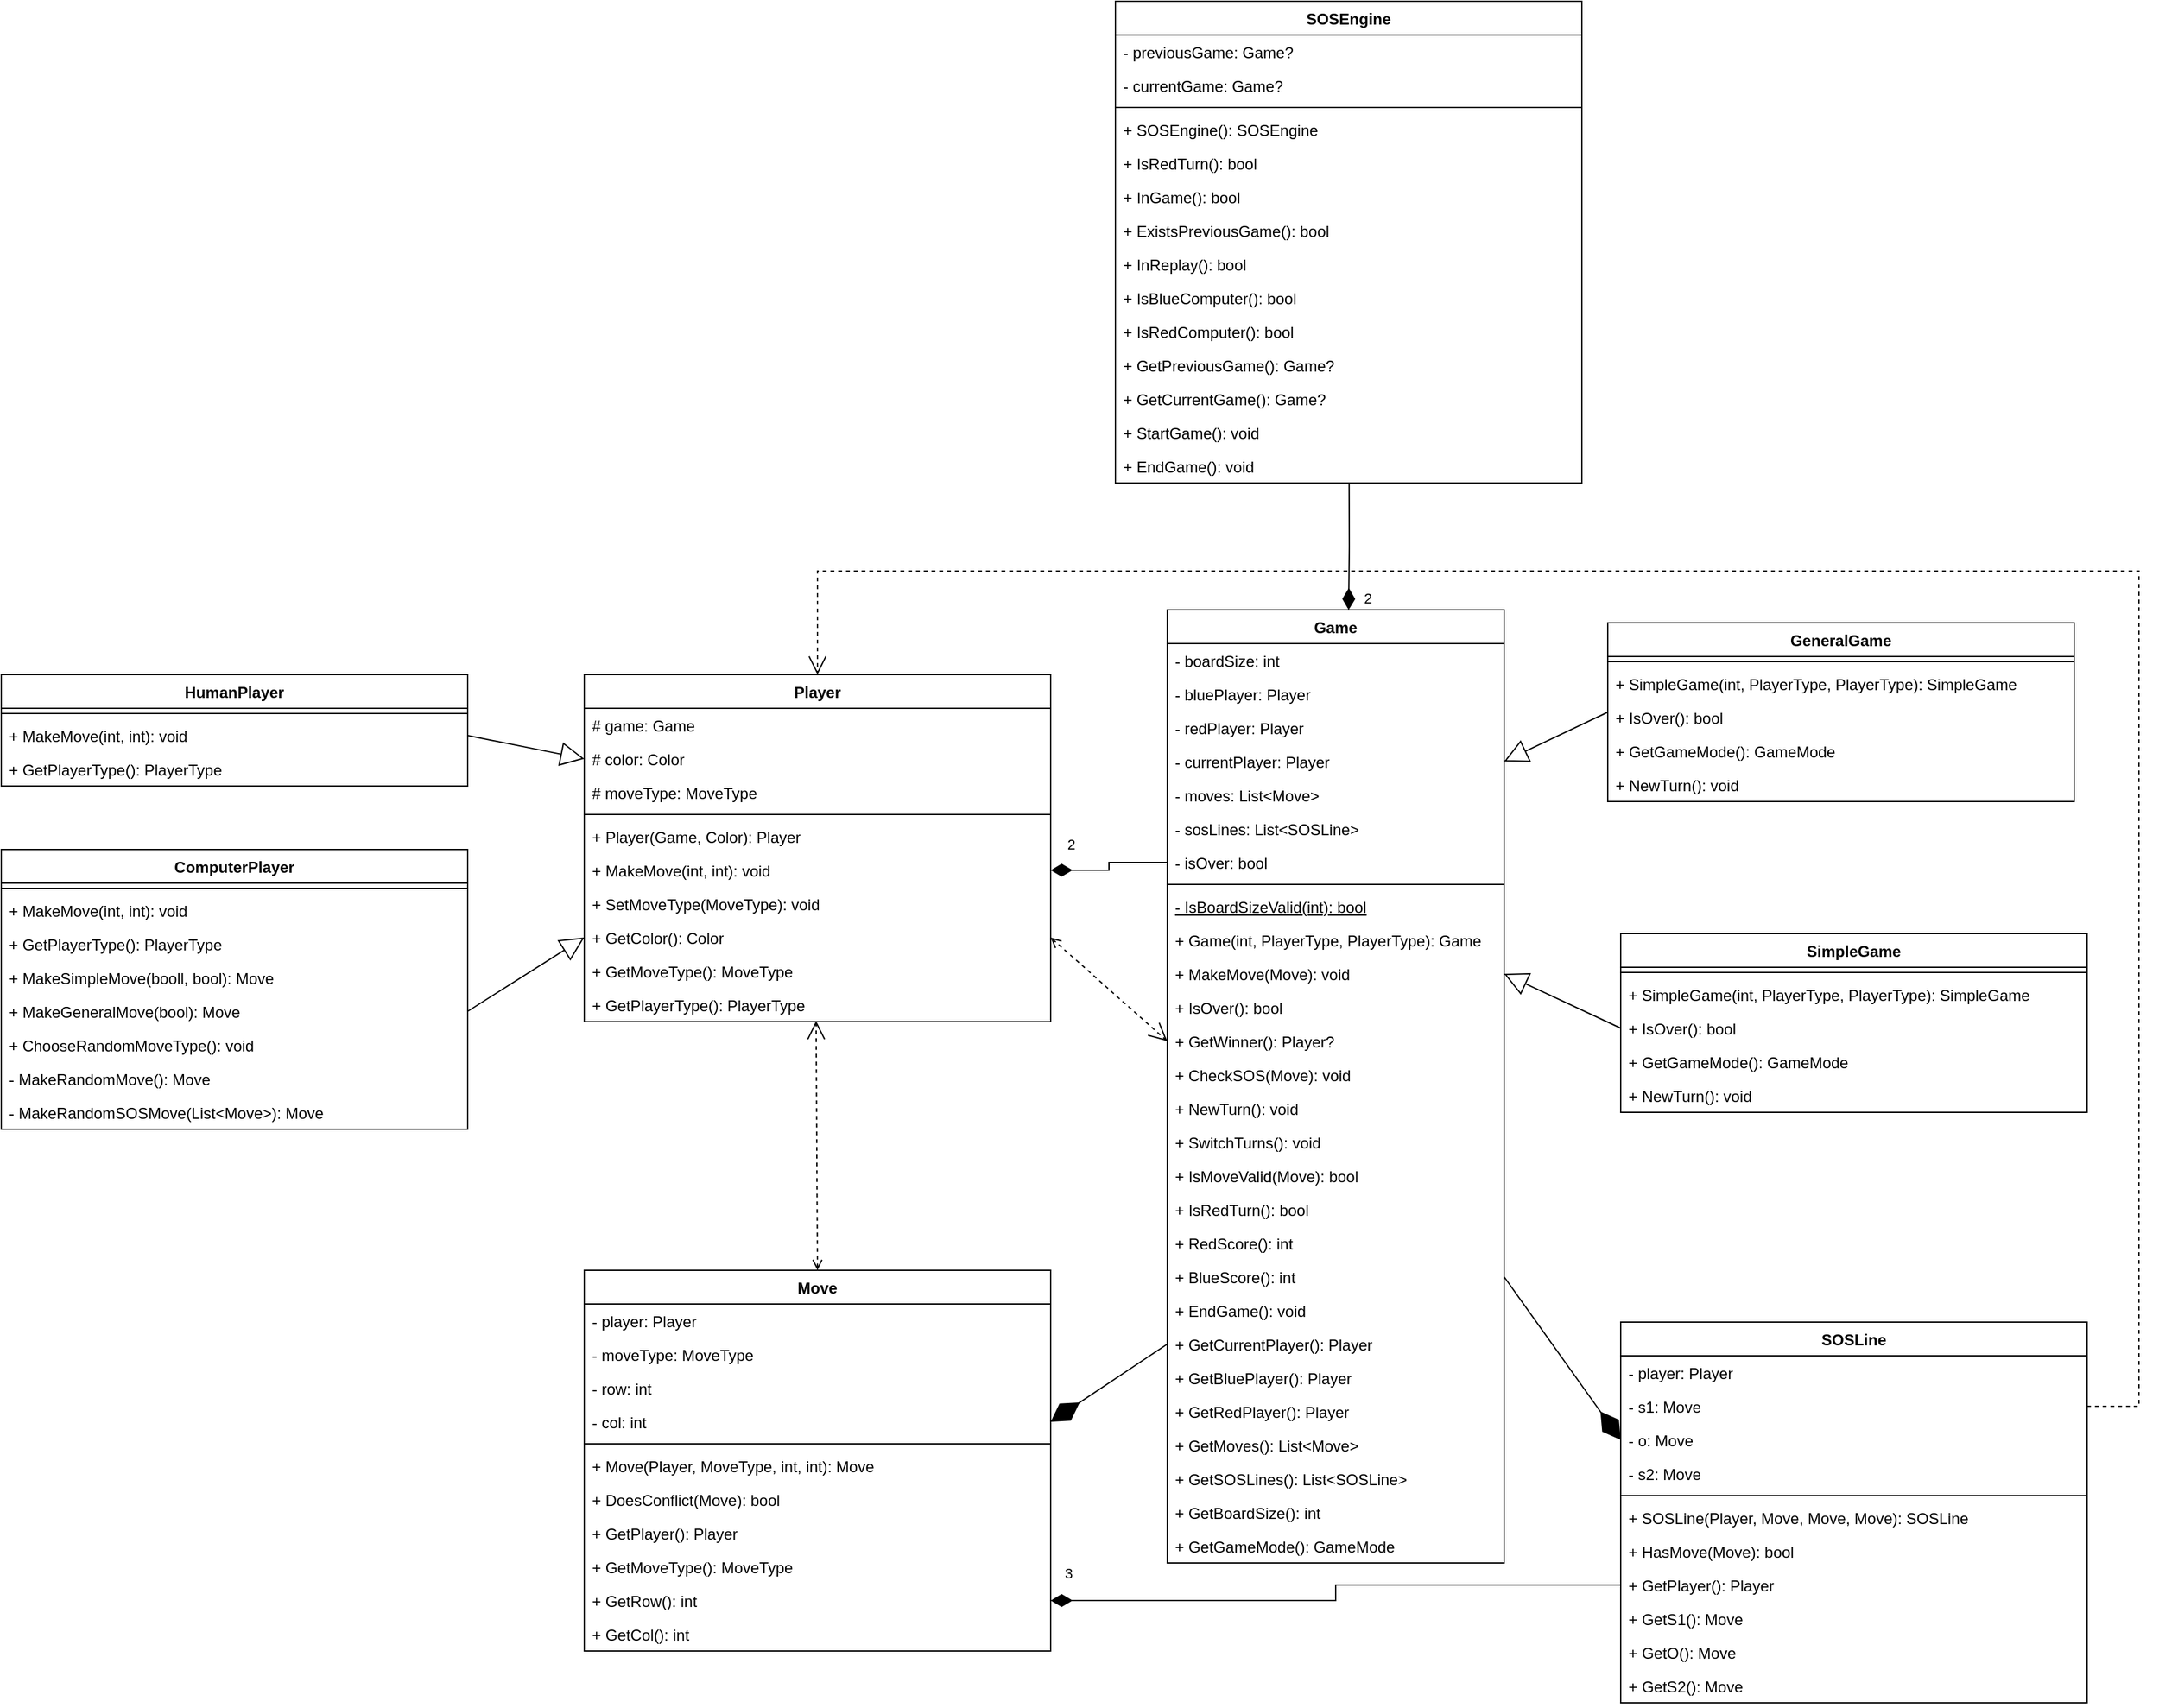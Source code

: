 <mxfile version="20.3.0" type="device"><diagram id="f9XS6lpruoXfqh4ePT2E" name="Page-1"><mxGraphModel dx="3121" dy="1845" grid="1" gridSize="10" guides="1" tooltips="1" connect="1" arrows="1" fold="1" page="1" pageScale="1" pageWidth="850" pageHeight="1100" math="0" shadow="0"><root><mxCell id="0"/><mxCell id="1" parent="0"/><mxCell id="8EFmzhnFqzPLLOFdYFk3-119" value="" style="endArrow=open;endSize=12;dashed=1;html=1;rounded=0;exitX=1;exitY=0.5;exitDx=0;exitDy=0;startArrow=none;startFill=0;edgeStyle=orthogonalEdgeStyle;entryX=0.5;entryY=0;entryDx=0;entryDy=0;" parent="1" source="8EFmzhnFqzPLLOFdYFk3-92" target="8EFmzhnFqzPLLOFdYFk3-67" edge="1"><mxGeometry width="160" relative="1" as="geometry"><mxPoint x="310.0" y="741.0" as="sourcePoint"/><mxPoint x="810" y="-90" as="targetPoint"/><Array as="points"><mxPoint x="790" y="675"/><mxPoint x="790" y="30"/><mxPoint x="-230" y="30"/></Array></mxGeometry></mxCell><mxCell id="8EFmzhnFqzPLLOFdYFk3-35" value="SimpleGame" style="swimlane;fontStyle=1;align=center;verticalAlign=top;childLayout=stackLayout;horizontal=1;startSize=26;horizontalStack=0;resizeParent=1;resizeParentMax=0;resizeLast=0;collapsible=1;marginBottom=0;" parent="1" vertex="1"><mxGeometry x="390" y="310" width="360" height="138" as="geometry"/></mxCell><mxCell id="8EFmzhnFqzPLLOFdYFk3-37" value="" style="line;strokeWidth=1;fillColor=none;align=left;verticalAlign=middle;spacingTop=-1;spacingLeft=3;spacingRight=3;rotatable=0;labelPosition=right;points=[];portConstraint=eastwest;strokeColor=inherit;" parent="8EFmzhnFqzPLLOFdYFk3-35" vertex="1"><mxGeometry y="26" width="360" height="8" as="geometry"/></mxCell><mxCell id="8EFmzhnFqzPLLOFdYFk3-38" value="+ SimpleGame(int, PlayerType, PlayerType): SimpleGame" style="text;strokeColor=none;fillColor=none;align=left;verticalAlign=top;spacingLeft=4;spacingRight=4;overflow=hidden;rotatable=0;points=[[0,0.5],[1,0.5]];portConstraint=eastwest;" parent="8EFmzhnFqzPLLOFdYFk3-35" vertex="1"><mxGeometry y="34" width="360" height="26" as="geometry"/></mxCell><mxCell id="8EFmzhnFqzPLLOFdYFk3-39" value="+ IsOver(): bool" style="text;strokeColor=none;fillColor=none;align=left;verticalAlign=top;spacingLeft=4;spacingRight=4;overflow=hidden;rotatable=0;points=[[0,0.5],[1,0.5]];portConstraint=eastwest;" parent="8EFmzhnFqzPLLOFdYFk3-35" vertex="1"><mxGeometry y="60" width="360" height="26" as="geometry"/></mxCell><mxCell id="8EFmzhnFqzPLLOFdYFk3-40" value="+ GetGameMode(): GameMode" style="text;strokeColor=none;fillColor=none;align=left;verticalAlign=top;spacingLeft=4;spacingRight=4;overflow=hidden;rotatable=0;points=[[0,0.5],[1,0.5]];portConstraint=eastwest;" parent="8EFmzhnFqzPLLOFdYFk3-35" vertex="1"><mxGeometry y="86" width="360" height="26" as="geometry"/></mxCell><mxCell id="8EFmzhnFqzPLLOFdYFk3-41" value="+ NewTurn(): void" style="text;strokeColor=none;fillColor=none;align=left;verticalAlign=top;spacingLeft=4;spacingRight=4;overflow=hidden;rotatable=0;points=[[0,0.5],[1,0.5]];portConstraint=eastwest;" parent="8EFmzhnFqzPLLOFdYFk3-35" vertex="1"><mxGeometry y="112" width="360" height="26" as="geometry"/></mxCell><mxCell id="8EFmzhnFqzPLLOFdYFk3-43" value="GeneralGame" style="swimlane;fontStyle=1;align=center;verticalAlign=top;childLayout=stackLayout;horizontal=1;startSize=26;horizontalStack=0;resizeParent=1;resizeParentMax=0;resizeLast=0;collapsible=1;marginBottom=0;" parent="1" vertex="1"><mxGeometry x="380" y="70" width="360" height="138" as="geometry"/></mxCell><mxCell id="8EFmzhnFqzPLLOFdYFk3-44" value="" style="line;strokeWidth=1;fillColor=none;align=left;verticalAlign=middle;spacingTop=-1;spacingLeft=3;spacingRight=3;rotatable=0;labelPosition=right;points=[];portConstraint=eastwest;strokeColor=inherit;" parent="8EFmzhnFqzPLLOFdYFk3-43" vertex="1"><mxGeometry y="26" width="360" height="8" as="geometry"/></mxCell><mxCell id="8EFmzhnFqzPLLOFdYFk3-45" value="+ SimpleGame(int, PlayerType, PlayerType): SimpleGame" style="text;strokeColor=none;fillColor=none;align=left;verticalAlign=top;spacingLeft=4;spacingRight=4;overflow=hidden;rotatable=0;points=[[0,0.5],[1,0.5]];portConstraint=eastwest;" parent="8EFmzhnFqzPLLOFdYFk3-43" vertex="1"><mxGeometry y="34" width="360" height="26" as="geometry"/></mxCell><mxCell id="8EFmzhnFqzPLLOFdYFk3-46" value="+ IsOver(): bool" style="text;strokeColor=none;fillColor=none;align=left;verticalAlign=top;spacingLeft=4;spacingRight=4;overflow=hidden;rotatable=0;points=[[0,0.5],[1,0.5]];portConstraint=eastwest;" parent="8EFmzhnFqzPLLOFdYFk3-43" vertex="1"><mxGeometry y="60" width="360" height="26" as="geometry"/></mxCell><mxCell id="8EFmzhnFqzPLLOFdYFk3-47" value="+ GetGameMode(): GameMode" style="text;strokeColor=none;fillColor=none;align=left;verticalAlign=top;spacingLeft=4;spacingRight=4;overflow=hidden;rotatable=0;points=[[0,0.5],[1,0.5]];portConstraint=eastwest;" parent="8EFmzhnFqzPLLOFdYFk3-43" vertex="1"><mxGeometry y="86" width="360" height="26" as="geometry"/></mxCell><mxCell id="8EFmzhnFqzPLLOFdYFk3-48" value="+ NewTurn(): void" style="text;strokeColor=none;fillColor=none;align=left;verticalAlign=top;spacingLeft=4;spacingRight=4;overflow=hidden;rotatable=0;points=[[0,0.5],[1,0.5]];portConstraint=eastwest;" parent="8EFmzhnFqzPLLOFdYFk3-43" vertex="1"><mxGeometry y="112" width="360" height="26" as="geometry"/></mxCell><mxCell id="8EFmzhnFqzPLLOFdYFk3-67" value="Player" style="swimlane;fontStyle=1;align=center;verticalAlign=top;childLayout=stackLayout;horizontal=1;startSize=26;horizontalStack=0;resizeParent=1;resizeParentMax=0;resizeLast=0;collapsible=1;marginBottom=0;" parent="1" vertex="1"><mxGeometry x="-410" y="110" width="360" height="268" as="geometry"/></mxCell><mxCell id="8EFmzhnFqzPLLOFdYFk3-73" value="# game: Game" style="text;strokeColor=none;fillColor=none;align=left;verticalAlign=top;spacingLeft=4;spacingRight=4;overflow=hidden;rotatable=0;points=[[0,0.5],[1,0.5]];portConstraint=eastwest;" parent="8EFmzhnFqzPLLOFdYFk3-67" vertex="1"><mxGeometry y="26" width="360" height="26" as="geometry"/></mxCell><mxCell id="8EFmzhnFqzPLLOFdYFk3-74" value="# color: Color" style="text;strokeColor=none;fillColor=none;align=left;verticalAlign=top;spacingLeft=4;spacingRight=4;overflow=hidden;rotatable=0;points=[[0,0.5],[1,0.5]];portConstraint=eastwest;" parent="8EFmzhnFqzPLLOFdYFk3-67" vertex="1"><mxGeometry y="52" width="360" height="26" as="geometry"/></mxCell><mxCell id="8EFmzhnFqzPLLOFdYFk3-75" value="# moveType: MoveType" style="text;strokeColor=none;fillColor=none;align=left;verticalAlign=top;spacingLeft=4;spacingRight=4;overflow=hidden;rotatable=0;points=[[0,0.5],[1,0.5]];portConstraint=eastwest;" parent="8EFmzhnFqzPLLOFdYFk3-67" vertex="1"><mxGeometry y="78" width="360" height="26" as="geometry"/></mxCell><mxCell id="8EFmzhnFqzPLLOFdYFk3-68" value="" style="line;strokeWidth=1;fillColor=none;align=left;verticalAlign=middle;spacingTop=-1;spacingLeft=3;spacingRight=3;rotatable=0;labelPosition=right;points=[];portConstraint=eastwest;strokeColor=inherit;" parent="8EFmzhnFqzPLLOFdYFk3-67" vertex="1"><mxGeometry y="104" width="360" height="8" as="geometry"/></mxCell><mxCell id="8EFmzhnFqzPLLOFdYFk3-69" value="+ Player(Game, Color): Player" style="text;strokeColor=none;fillColor=none;align=left;verticalAlign=top;spacingLeft=4;spacingRight=4;overflow=hidden;rotatable=0;points=[[0,0.5],[1,0.5]];portConstraint=eastwest;" parent="8EFmzhnFqzPLLOFdYFk3-67" vertex="1"><mxGeometry y="112" width="360" height="26" as="geometry"/></mxCell><mxCell id="8EFmzhnFqzPLLOFdYFk3-70" value="+ MakeMove(int, int): void" style="text;strokeColor=none;fillColor=none;align=left;verticalAlign=top;spacingLeft=4;spacingRight=4;overflow=hidden;rotatable=0;points=[[0,0.5],[1,0.5]];portConstraint=eastwest;" parent="8EFmzhnFqzPLLOFdYFk3-67" vertex="1"><mxGeometry y="138" width="360" height="26" as="geometry"/></mxCell><mxCell id="8EFmzhnFqzPLLOFdYFk3-72" value="+ SetMoveType(MoveType): void" style="text;strokeColor=none;fillColor=none;align=left;verticalAlign=top;spacingLeft=4;spacingRight=4;overflow=hidden;rotatable=0;points=[[0,0.5],[1,0.5]];portConstraint=eastwest;" parent="8EFmzhnFqzPLLOFdYFk3-67" vertex="1"><mxGeometry y="164" width="360" height="26" as="geometry"/></mxCell><mxCell id="8EFmzhnFqzPLLOFdYFk3-71" value="+ GetColor(): Color" style="text;strokeColor=none;fillColor=none;align=left;verticalAlign=top;spacingLeft=4;spacingRight=4;overflow=hidden;rotatable=0;points=[[0,0.5],[1,0.5]];portConstraint=eastwest;" parent="8EFmzhnFqzPLLOFdYFk3-67" vertex="1"><mxGeometry y="190" width="360" height="26" as="geometry"/></mxCell><mxCell id="8EFmzhnFqzPLLOFdYFk3-76" value="+ GetMoveType(): MoveType" style="text;strokeColor=none;fillColor=none;align=left;verticalAlign=top;spacingLeft=4;spacingRight=4;overflow=hidden;rotatable=0;points=[[0,0.5],[1,0.5]];portConstraint=eastwest;" parent="8EFmzhnFqzPLLOFdYFk3-67" vertex="1"><mxGeometry y="216" width="360" height="26" as="geometry"/></mxCell><mxCell id="8EFmzhnFqzPLLOFdYFk3-77" value="+ GetPlayerType(): PlayerType" style="text;strokeColor=none;fillColor=none;align=left;verticalAlign=top;spacingLeft=4;spacingRight=4;overflow=hidden;rotatable=0;points=[[0,0.5],[1,0.5]];portConstraint=eastwest;" parent="8EFmzhnFqzPLLOFdYFk3-67" vertex="1"><mxGeometry y="242" width="360" height="26" as="geometry"/></mxCell><mxCell id="8EFmzhnFqzPLLOFdYFk3-78" value="Move" style="swimlane;fontStyle=1;align=center;verticalAlign=top;childLayout=stackLayout;horizontal=1;startSize=26;horizontalStack=0;resizeParent=1;resizeParentMax=0;resizeLast=0;collapsible=1;marginBottom=0;" parent="1" vertex="1"><mxGeometry x="-410" y="570" width="360" height="294" as="geometry"/></mxCell><mxCell id="8EFmzhnFqzPLLOFdYFk3-79" value="- player: Player" style="text;strokeColor=none;fillColor=none;align=left;verticalAlign=top;spacingLeft=4;spacingRight=4;overflow=hidden;rotatable=0;points=[[0,0.5],[1,0.5]];portConstraint=eastwest;" parent="8EFmzhnFqzPLLOFdYFk3-78" vertex="1"><mxGeometry y="26" width="360" height="26" as="geometry"/></mxCell><mxCell id="8EFmzhnFqzPLLOFdYFk3-80" value="- moveType: MoveType" style="text;strokeColor=none;fillColor=none;align=left;verticalAlign=top;spacingLeft=4;spacingRight=4;overflow=hidden;rotatable=0;points=[[0,0.5],[1,0.5]];portConstraint=eastwest;" parent="8EFmzhnFqzPLLOFdYFk3-78" vertex="1"><mxGeometry y="52" width="360" height="26" as="geometry"/></mxCell><mxCell id="8EFmzhnFqzPLLOFdYFk3-81" value="- row: int" style="text;strokeColor=none;fillColor=none;align=left;verticalAlign=top;spacingLeft=4;spacingRight=4;overflow=hidden;rotatable=0;points=[[0,0.5],[1,0.5]];portConstraint=eastwest;" parent="8EFmzhnFqzPLLOFdYFk3-78" vertex="1"><mxGeometry y="78" width="360" height="26" as="geometry"/></mxCell><mxCell id="8EFmzhnFqzPLLOFdYFk3-89" value="- col: int" style="text;strokeColor=none;fillColor=none;align=left;verticalAlign=top;spacingLeft=4;spacingRight=4;overflow=hidden;rotatable=0;points=[[0,0.5],[1,0.5]];portConstraint=eastwest;" parent="8EFmzhnFqzPLLOFdYFk3-78" vertex="1"><mxGeometry y="104" width="360" height="26" as="geometry"/></mxCell><mxCell id="8EFmzhnFqzPLLOFdYFk3-82" value="" style="line;strokeWidth=1;fillColor=none;align=left;verticalAlign=middle;spacingTop=-1;spacingLeft=3;spacingRight=3;rotatable=0;labelPosition=right;points=[];portConstraint=eastwest;strokeColor=inherit;" parent="8EFmzhnFqzPLLOFdYFk3-78" vertex="1"><mxGeometry y="130" width="360" height="8" as="geometry"/></mxCell><mxCell id="8EFmzhnFqzPLLOFdYFk3-83" value="+ Move(Player, MoveType, int, int): Move" style="text;strokeColor=none;fillColor=none;align=left;verticalAlign=top;spacingLeft=4;spacingRight=4;overflow=hidden;rotatable=0;points=[[0,0.5],[1,0.5]];portConstraint=eastwest;" parent="8EFmzhnFqzPLLOFdYFk3-78" vertex="1"><mxGeometry y="138" width="360" height="26" as="geometry"/></mxCell><mxCell id="8EFmzhnFqzPLLOFdYFk3-84" value="+ DoesConflict(Move): bool" style="text;strokeColor=none;fillColor=none;align=left;verticalAlign=top;spacingLeft=4;spacingRight=4;overflow=hidden;rotatable=0;points=[[0,0.5],[1,0.5]];portConstraint=eastwest;" parent="8EFmzhnFqzPLLOFdYFk3-78" vertex="1"><mxGeometry y="164" width="360" height="26" as="geometry"/></mxCell><mxCell id="8EFmzhnFqzPLLOFdYFk3-85" value="+ GetPlayer(): Player" style="text;strokeColor=none;fillColor=none;align=left;verticalAlign=top;spacingLeft=4;spacingRight=4;overflow=hidden;rotatable=0;points=[[0,0.5],[1,0.5]];portConstraint=eastwest;" parent="8EFmzhnFqzPLLOFdYFk3-78" vertex="1"><mxGeometry y="190" width="360" height="26" as="geometry"/></mxCell><mxCell id="8EFmzhnFqzPLLOFdYFk3-86" value="+ GetMoveType(): MoveType" style="text;strokeColor=none;fillColor=none;align=left;verticalAlign=top;spacingLeft=4;spacingRight=4;overflow=hidden;rotatable=0;points=[[0,0.5],[1,0.5]];portConstraint=eastwest;" parent="8EFmzhnFqzPLLOFdYFk3-78" vertex="1"><mxGeometry y="216" width="360" height="26" as="geometry"/></mxCell><mxCell id="8EFmzhnFqzPLLOFdYFk3-87" value="+ GetRow(): int" style="text;strokeColor=none;fillColor=none;align=left;verticalAlign=top;spacingLeft=4;spacingRight=4;overflow=hidden;rotatable=0;points=[[0,0.5],[1,0.5]];portConstraint=eastwest;" parent="8EFmzhnFqzPLLOFdYFk3-78" vertex="1"><mxGeometry y="242" width="360" height="26" as="geometry"/></mxCell><mxCell id="8EFmzhnFqzPLLOFdYFk3-88" value="+ GetCol(): int" style="text;strokeColor=none;fillColor=none;align=left;verticalAlign=top;spacingLeft=4;spacingRight=4;overflow=hidden;rotatable=0;points=[[0,0.5],[1,0.5]];portConstraint=eastwest;" parent="8EFmzhnFqzPLLOFdYFk3-78" vertex="1"><mxGeometry y="268" width="360" height="26" as="geometry"/></mxCell><mxCell id="8EFmzhnFqzPLLOFdYFk3-90" value="SOSLine" style="swimlane;fontStyle=1;align=center;verticalAlign=top;childLayout=stackLayout;horizontal=1;startSize=26;horizontalStack=0;resizeParent=1;resizeParentMax=0;resizeLast=0;collapsible=1;marginBottom=0;" parent="1" vertex="1"><mxGeometry x="390" y="610" width="360" height="294" as="geometry"/></mxCell><mxCell id="8EFmzhnFqzPLLOFdYFk3-91" value="- player: Player" style="text;strokeColor=none;fillColor=none;align=left;verticalAlign=top;spacingLeft=4;spacingRight=4;overflow=hidden;rotatable=0;points=[[0,0.5],[1,0.5]];portConstraint=eastwest;" parent="8EFmzhnFqzPLLOFdYFk3-90" vertex="1"><mxGeometry y="26" width="360" height="26" as="geometry"/></mxCell><mxCell id="8EFmzhnFqzPLLOFdYFk3-92" value="- s1: Move" style="text;strokeColor=none;fillColor=none;align=left;verticalAlign=top;spacingLeft=4;spacingRight=4;overflow=hidden;rotatable=0;points=[[0,0.5],[1,0.5]];portConstraint=eastwest;" parent="8EFmzhnFqzPLLOFdYFk3-90" vertex="1"><mxGeometry y="52" width="360" height="26" as="geometry"/></mxCell><mxCell id="8EFmzhnFqzPLLOFdYFk3-102" value="- o: Move" style="text;strokeColor=none;fillColor=none;align=left;verticalAlign=top;spacingLeft=4;spacingRight=4;overflow=hidden;rotatable=0;points=[[0,0.5],[1,0.5]];portConstraint=eastwest;" parent="8EFmzhnFqzPLLOFdYFk3-90" vertex="1"><mxGeometry y="78" width="360" height="26" as="geometry"/></mxCell><mxCell id="8EFmzhnFqzPLLOFdYFk3-103" value="- s2: Move" style="text;strokeColor=none;fillColor=none;align=left;verticalAlign=top;spacingLeft=4;spacingRight=4;overflow=hidden;rotatable=0;points=[[0,0.5],[1,0.5]];portConstraint=eastwest;" parent="8EFmzhnFqzPLLOFdYFk3-90" vertex="1"><mxGeometry y="104" width="360" height="26" as="geometry"/></mxCell><mxCell id="8EFmzhnFqzPLLOFdYFk3-95" value="" style="line;strokeWidth=1;fillColor=none;align=left;verticalAlign=middle;spacingTop=-1;spacingLeft=3;spacingRight=3;rotatable=0;labelPosition=right;points=[];portConstraint=eastwest;strokeColor=inherit;" parent="8EFmzhnFqzPLLOFdYFk3-90" vertex="1"><mxGeometry y="130" width="360" height="8" as="geometry"/></mxCell><mxCell id="8EFmzhnFqzPLLOFdYFk3-96" value="+ SOSLine(Player, Move, Move, Move): SOSLine" style="text;strokeColor=none;fillColor=none;align=left;verticalAlign=top;spacingLeft=4;spacingRight=4;overflow=hidden;rotatable=0;points=[[0,0.5],[1,0.5]];portConstraint=eastwest;" parent="8EFmzhnFqzPLLOFdYFk3-90" vertex="1"><mxGeometry y="138" width="360" height="26" as="geometry"/></mxCell><mxCell id="8EFmzhnFqzPLLOFdYFk3-97" value="+ HasMove(Move): bool" style="text;strokeColor=none;fillColor=none;align=left;verticalAlign=top;spacingLeft=4;spacingRight=4;overflow=hidden;rotatable=0;points=[[0,0.5],[1,0.5]];portConstraint=eastwest;" parent="8EFmzhnFqzPLLOFdYFk3-90" vertex="1"><mxGeometry y="164" width="360" height="26" as="geometry"/></mxCell><mxCell id="8EFmzhnFqzPLLOFdYFk3-98" value="+ GetPlayer(): Player" style="text;strokeColor=none;fillColor=none;align=left;verticalAlign=top;spacingLeft=4;spacingRight=4;overflow=hidden;rotatable=0;points=[[0,0.5],[1,0.5]];portConstraint=eastwest;" parent="8EFmzhnFqzPLLOFdYFk3-90" vertex="1"><mxGeometry y="190" width="360" height="26" as="geometry"/></mxCell><mxCell id="8EFmzhnFqzPLLOFdYFk3-99" value="+ GetS1(): Move" style="text;strokeColor=none;fillColor=none;align=left;verticalAlign=top;spacingLeft=4;spacingRight=4;overflow=hidden;rotatable=0;points=[[0,0.5],[1,0.5]];portConstraint=eastwest;" parent="8EFmzhnFqzPLLOFdYFk3-90" vertex="1"><mxGeometry y="216" width="360" height="26" as="geometry"/></mxCell><mxCell id="8EFmzhnFqzPLLOFdYFk3-104" value="+ GetO(): Move" style="text;strokeColor=none;fillColor=none;align=left;verticalAlign=top;spacingLeft=4;spacingRight=4;overflow=hidden;rotatable=0;points=[[0,0.5],[1,0.5]];portConstraint=eastwest;" parent="8EFmzhnFqzPLLOFdYFk3-90" vertex="1"><mxGeometry y="242" width="360" height="26" as="geometry"/></mxCell><mxCell id="8EFmzhnFqzPLLOFdYFk3-105" value="+ GetS2(): Move" style="text;strokeColor=none;fillColor=none;align=left;verticalAlign=top;spacingLeft=4;spacingRight=4;overflow=hidden;rotatable=0;points=[[0,0.5],[1,0.5]];portConstraint=eastwest;" parent="8EFmzhnFqzPLLOFdYFk3-90" vertex="1"><mxGeometry y="268" width="360" height="26" as="geometry"/></mxCell><mxCell id="8EFmzhnFqzPLLOFdYFk3-106" value="" style="endArrow=block;endSize=16;endFill=0;html=1;rounded=0;exitX=0;exitY=0.5;exitDx=0;exitDy=0;entryX=1;entryY=0.5;entryDx=0;entryDy=0;" parent="1" source="8EFmzhnFqzPLLOFdYFk3-43" target="8EFmzhnFqzPLLOFdYFk3-7" edge="1"><mxGeometry width="160" relative="1" as="geometry"><mxPoint x="440" y="120" as="sourcePoint"/><mxPoint x="600" y="120" as="targetPoint"/></mxGeometry></mxCell><mxCell id="8EFmzhnFqzPLLOFdYFk3-107" value="" style="endArrow=block;endSize=16;endFill=0;html=1;rounded=0;exitX=0;exitY=0.5;exitDx=0;exitDy=0;entryX=1;entryY=0.5;entryDx=0;entryDy=0;" parent="1" source="8EFmzhnFqzPLLOFdYFk3-39" target="8EFmzhnFqzPLLOFdYFk3-11" edge="1"><mxGeometry width="160" relative="1" as="geometry"><mxPoint x="435" y="279" as="sourcePoint"/><mxPoint x="310" y="327.0" as="targetPoint"/></mxGeometry></mxCell><mxCell id="8EFmzhnFqzPLLOFdYFk3-108" value="" style="endArrow=diamondThin;endFill=1;endSize=24;html=1;rounded=0;exitX=0;exitY=0.5;exitDx=0;exitDy=0;entryX=1;entryY=0.5;entryDx=0;entryDy=0;" parent="1" source="8EFmzhnFqzPLLOFdYFk3-28" target="8EFmzhnFqzPLLOFdYFk3-89" edge="1"><mxGeometry width="160" relative="1" as="geometry"><mxPoint x="40" y="1020" as="sourcePoint"/><mxPoint x="200" y="1020" as="targetPoint"/></mxGeometry></mxCell><mxCell id="8EFmzhnFqzPLLOFdYFk3-112" value="3" style="endArrow=none;html=1;endSize=12;startArrow=diamondThin;startSize=14;startFill=1;edgeStyle=orthogonalEdgeStyle;align=left;verticalAlign=bottom;rounded=0;entryX=0;entryY=0.5;entryDx=0;entryDy=0;exitX=1;exitY=0.5;exitDx=0;exitDy=0;endFill=0;" parent="1" source="8EFmzhnFqzPLLOFdYFk3-87" target="8EFmzhnFqzPLLOFdYFk3-98" edge="1"><mxGeometry x="-0.956" y="12" relative="1" as="geometry"><mxPoint x="120" y="990" as="sourcePoint"/><mxPoint x="280" y="990" as="targetPoint"/><mxPoint x="-1" as="offset"/></mxGeometry></mxCell><mxCell id="8EFmzhnFqzPLLOFdYFk3-113" value="2" style="endArrow=none;html=1;endSize=12;startArrow=diamondThin;startSize=14;startFill=1;edgeStyle=orthogonalEdgeStyle;align=left;verticalAlign=bottom;rounded=0;entryX=0;entryY=0.5;entryDx=0;entryDy=0;exitX=1;exitY=0.5;exitDx=0;exitDy=0;endFill=0;" parent="1" source="8EFmzhnFqzPLLOFdYFk3-70" target="8EFmzhnFqzPLLOFdYFk3-10" edge="1"><mxGeometry x="-0.792" y="11" relative="1" as="geometry"><mxPoint x="-20" y="380" as="sourcePoint"/><mxPoint x="140" y="380" as="targetPoint"/><mxPoint x="1" as="offset"/></mxGeometry></mxCell><mxCell id="8EFmzhnFqzPLLOFdYFk3-114" value="" style="endArrow=open;endSize=12;dashed=1;html=1;rounded=0;exitX=1;exitY=0.5;exitDx=0;exitDy=0;entryX=0;entryY=0.5;entryDx=0;entryDy=0;startArrow=open;startFill=0;" parent="1" source="8EFmzhnFqzPLLOFdYFk3-71" target="8EFmzhnFqzPLLOFdYFk3-18" edge="1"><mxGeometry width="160" relative="1" as="geometry"><mxPoint x="-140" y="510" as="sourcePoint"/><mxPoint x="20" y="510" as="targetPoint"/></mxGeometry></mxCell><mxCell id="8EFmzhnFqzPLLOFdYFk3-115" value="" style="endArrow=open;endSize=12;dashed=1;html=1;rounded=0;exitX=0.5;exitY=0;exitDx=0;exitDy=0;entryX=0.497;entryY=0.978;entryDx=0;entryDy=0;entryPerimeter=0;startArrow=open;startFill=0;" parent="1" source="8EFmzhnFqzPLLOFdYFk3-78" target="8EFmzhnFqzPLLOFdYFk3-77" edge="1"><mxGeometry width="160" relative="1" as="geometry"><mxPoint x="-70" y="413" as="sourcePoint"/><mxPoint x="50" y="403" as="targetPoint"/></mxGeometry></mxCell><mxCell id="8EFmzhnFqzPLLOFdYFk3-116" value="" style="endArrow=diamondThin;endFill=1;endSize=24;html=1;rounded=0;exitX=1;exitY=0.5;exitDx=0;exitDy=0;entryX=0;entryY=0.5;entryDx=0;entryDy=0;" parent="1" source="8EFmzhnFqzPLLOFdYFk3-26" target="8EFmzhnFqzPLLOFdYFk3-102" edge="1"><mxGeometry width="160" relative="1" as="geometry"><mxPoint x="50.0" y="637" as="sourcePoint"/><mxPoint x="-70.0" y="769.0" as="targetPoint"/></mxGeometry></mxCell><mxCell id="8EFmzhnFqzPLLOFdYFk3-1" value="Game" style="swimlane;fontStyle=1;align=center;verticalAlign=top;childLayout=stackLayout;horizontal=1;startSize=26;horizontalStack=0;resizeParent=1;resizeParentMax=0;resizeLast=0;collapsible=1;marginBottom=0;" parent="1" vertex="1"><mxGeometry x="40" y="60" width="260" height="736" as="geometry"/></mxCell><mxCell id="8EFmzhnFqzPLLOFdYFk3-2" value="- boardSize: int" style="text;strokeColor=none;fillColor=none;align=left;verticalAlign=top;spacingLeft=4;spacingRight=4;overflow=hidden;rotatable=0;points=[[0,0.5],[1,0.5]];portConstraint=eastwest;" parent="8EFmzhnFqzPLLOFdYFk3-1" vertex="1"><mxGeometry y="26" width="260" height="26" as="geometry"/></mxCell><mxCell id="8EFmzhnFqzPLLOFdYFk3-5" value="- bluePlayer: Player" style="text;strokeColor=none;fillColor=none;align=left;verticalAlign=top;spacingLeft=4;spacingRight=4;overflow=hidden;rotatable=0;points=[[0,0.5],[1,0.5]];portConstraint=eastwest;" parent="8EFmzhnFqzPLLOFdYFk3-1" vertex="1"><mxGeometry y="52" width="260" height="26" as="geometry"/></mxCell><mxCell id="8EFmzhnFqzPLLOFdYFk3-6" value="- redPlayer: Player" style="text;strokeColor=none;fillColor=none;align=left;verticalAlign=top;spacingLeft=4;spacingRight=4;overflow=hidden;rotatable=0;points=[[0,0.5],[1,0.5]];portConstraint=eastwest;" parent="8EFmzhnFqzPLLOFdYFk3-1" vertex="1"><mxGeometry y="78" width="260" height="26" as="geometry"/></mxCell><mxCell id="8EFmzhnFqzPLLOFdYFk3-7" value="- currentPlayer: Player" style="text;strokeColor=none;fillColor=none;align=left;verticalAlign=top;spacingLeft=4;spacingRight=4;overflow=hidden;rotatable=0;points=[[0,0.5],[1,0.5]];portConstraint=eastwest;" parent="8EFmzhnFqzPLLOFdYFk3-1" vertex="1"><mxGeometry y="104" width="260" height="26" as="geometry"/></mxCell><mxCell id="8EFmzhnFqzPLLOFdYFk3-8" value="- moves: List&lt;Move&gt;" style="text;strokeColor=none;fillColor=none;align=left;verticalAlign=top;spacingLeft=4;spacingRight=4;overflow=hidden;rotatable=0;points=[[0,0.5],[1,0.5]];portConstraint=eastwest;" parent="8EFmzhnFqzPLLOFdYFk3-1" vertex="1"><mxGeometry y="130" width="260" height="26" as="geometry"/></mxCell><mxCell id="8EFmzhnFqzPLLOFdYFk3-9" value="- sosLines: List&lt;SOSLine&gt;" style="text;strokeColor=none;fillColor=none;align=left;verticalAlign=top;spacingLeft=4;spacingRight=4;overflow=hidden;rotatable=0;points=[[0,0.5],[1,0.5]];portConstraint=eastwest;" parent="8EFmzhnFqzPLLOFdYFk3-1" vertex="1"><mxGeometry y="156" width="260" height="26" as="geometry"/></mxCell><mxCell id="8EFmzhnFqzPLLOFdYFk3-10" value="- isOver: bool" style="text;strokeColor=none;fillColor=none;align=left;verticalAlign=top;spacingLeft=4;spacingRight=4;overflow=hidden;rotatable=0;points=[[0,0.5],[1,0.5]];portConstraint=eastwest;" parent="8EFmzhnFqzPLLOFdYFk3-1" vertex="1"><mxGeometry y="182" width="260" height="26" as="geometry"/></mxCell><mxCell id="8EFmzhnFqzPLLOFdYFk3-3" value="" style="line;strokeWidth=1;fillColor=none;align=left;verticalAlign=middle;spacingTop=-1;spacingLeft=3;spacingRight=3;rotatable=0;labelPosition=right;points=[];portConstraint=eastwest;strokeColor=inherit;" parent="8EFmzhnFqzPLLOFdYFk3-1" vertex="1"><mxGeometry y="208" width="260" height="8" as="geometry"/></mxCell><mxCell id="8EFmzhnFqzPLLOFdYFk3-19" value="- IsBoardSizeValid(int): bool" style="text;strokeColor=none;fillColor=none;align=left;verticalAlign=top;spacingLeft=4;spacingRight=4;overflow=hidden;rotatable=0;points=[[0,0.5],[1,0.5]];portConstraint=eastwest;fontStyle=4" parent="8EFmzhnFqzPLLOFdYFk3-1" vertex="1"><mxGeometry y="216" width="260" height="26" as="geometry"/></mxCell><mxCell id="8EFmzhnFqzPLLOFdYFk3-4" value="+ Game(int, PlayerType, PlayerType): Game" style="text;strokeColor=none;fillColor=none;align=left;verticalAlign=top;spacingLeft=4;spacingRight=4;overflow=hidden;rotatable=0;points=[[0,0.5],[1,0.5]];portConstraint=eastwest;" parent="8EFmzhnFqzPLLOFdYFk3-1" vertex="1"><mxGeometry y="242" width="260" height="26" as="geometry"/></mxCell><mxCell id="8EFmzhnFqzPLLOFdYFk3-11" value="+ MakeMove(Move): void" style="text;strokeColor=none;fillColor=none;align=left;verticalAlign=top;spacingLeft=4;spacingRight=4;overflow=hidden;rotatable=0;points=[[0,0.5],[1,0.5]];portConstraint=eastwest;" parent="8EFmzhnFqzPLLOFdYFk3-1" vertex="1"><mxGeometry y="268" width="260" height="26" as="geometry"/></mxCell><mxCell id="8EFmzhnFqzPLLOFdYFk3-17" value="+ IsOver(): bool" style="text;strokeColor=none;fillColor=none;align=left;verticalAlign=top;spacingLeft=4;spacingRight=4;overflow=hidden;rotatable=0;points=[[0,0.5],[1,0.5]];portConstraint=eastwest;" parent="8EFmzhnFqzPLLOFdYFk3-1" vertex="1"><mxGeometry y="294" width="260" height="26" as="geometry"/></mxCell><mxCell id="8EFmzhnFqzPLLOFdYFk3-18" value="+ GetWinner(): Player?" style="text;strokeColor=none;fillColor=none;align=left;verticalAlign=top;spacingLeft=4;spacingRight=4;overflow=hidden;rotatable=0;points=[[0,0.5],[1,0.5]];portConstraint=eastwest;" parent="8EFmzhnFqzPLLOFdYFk3-1" vertex="1"><mxGeometry y="320" width="260" height="26" as="geometry"/></mxCell><mxCell id="8EFmzhnFqzPLLOFdYFk3-20" value="+ CheckSOS(Move): void" style="text;strokeColor=none;fillColor=none;align=left;verticalAlign=top;spacingLeft=4;spacingRight=4;overflow=hidden;rotatable=0;points=[[0,0.5],[1,0.5]];portConstraint=eastwest;" parent="8EFmzhnFqzPLLOFdYFk3-1" vertex="1"><mxGeometry y="346" width="260" height="26" as="geometry"/></mxCell><mxCell id="8EFmzhnFqzPLLOFdYFk3-21" value="+ NewTurn(): void" style="text;strokeColor=none;fillColor=none;align=left;verticalAlign=top;spacingLeft=4;spacingRight=4;overflow=hidden;rotatable=0;points=[[0,0.5],[1,0.5]];portConstraint=eastwest;" parent="8EFmzhnFqzPLLOFdYFk3-1" vertex="1"><mxGeometry y="372" width="260" height="26" as="geometry"/></mxCell><mxCell id="8EFmzhnFqzPLLOFdYFk3-22" value="+ SwitchTurns(): void" style="text;strokeColor=none;fillColor=none;align=left;verticalAlign=top;spacingLeft=4;spacingRight=4;overflow=hidden;rotatable=0;points=[[0,0.5],[1,0.5]];portConstraint=eastwest;" parent="8EFmzhnFqzPLLOFdYFk3-1" vertex="1"><mxGeometry y="398" width="260" height="26" as="geometry"/></mxCell><mxCell id="8EFmzhnFqzPLLOFdYFk3-23" value="+ IsMoveValid(Move): bool" style="text;strokeColor=none;fillColor=none;align=left;verticalAlign=top;spacingLeft=4;spacingRight=4;overflow=hidden;rotatable=0;points=[[0,0.5],[1,0.5]];portConstraint=eastwest;" parent="8EFmzhnFqzPLLOFdYFk3-1" vertex="1"><mxGeometry y="424" width="260" height="26" as="geometry"/></mxCell><mxCell id="8EFmzhnFqzPLLOFdYFk3-24" value="+ IsRedTurn(): bool" style="text;strokeColor=none;fillColor=none;align=left;verticalAlign=top;spacingLeft=4;spacingRight=4;overflow=hidden;rotatable=0;points=[[0,0.5],[1,0.5]];portConstraint=eastwest;" parent="8EFmzhnFqzPLLOFdYFk3-1" vertex="1"><mxGeometry y="450" width="260" height="26" as="geometry"/></mxCell><mxCell id="8EFmzhnFqzPLLOFdYFk3-25" value="+ RedScore(): int" style="text;strokeColor=none;fillColor=none;align=left;verticalAlign=top;spacingLeft=4;spacingRight=4;overflow=hidden;rotatable=0;points=[[0,0.5],[1,0.5]];portConstraint=eastwest;" parent="8EFmzhnFqzPLLOFdYFk3-1" vertex="1"><mxGeometry y="476" width="260" height="26" as="geometry"/></mxCell><mxCell id="8EFmzhnFqzPLLOFdYFk3-26" value="+ BlueScore(): int" style="text;strokeColor=none;fillColor=none;align=left;verticalAlign=top;spacingLeft=4;spacingRight=4;overflow=hidden;rotatable=0;points=[[0,0.5],[1,0.5]];portConstraint=eastwest;" parent="8EFmzhnFqzPLLOFdYFk3-1" vertex="1"><mxGeometry y="502" width="260" height="26" as="geometry"/></mxCell><mxCell id="8EFmzhnFqzPLLOFdYFk3-27" value="+ EndGame(): void" style="text;strokeColor=none;fillColor=none;align=left;verticalAlign=top;spacingLeft=4;spacingRight=4;overflow=hidden;rotatable=0;points=[[0,0.5],[1,0.5]];portConstraint=eastwest;" parent="8EFmzhnFqzPLLOFdYFk3-1" vertex="1"><mxGeometry y="528" width="260" height="26" as="geometry"/></mxCell><mxCell id="8EFmzhnFqzPLLOFdYFk3-28" value="+ GetCurrentPlayer(): Player" style="text;strokeColor=none;fillColor=none;align=left;verticalAlign=top;spacingLeft=4;spacingRight=4;overflow=hidden;rotatable=0;points=[[0,0.5],[1,0.5]];portConstraint=eastwest;" parent="8EFmzhnFqzPLLOFdYFk3-1" vertex="1"><mxGeometry y="554" width="260" height="26" as="geometry"/></mxCell><mxCell id="8EFmzhnFqzPLLOFdYFk3-29" value="+ GetBluePlayer(): Player" style="text;strokeColor=none;fillColor=none;align=left;verticalAlign=top;spacingLeft=4;spacingRight=4;overflow=hidden;rotatable=0;points=[[0,0.5],[1,0.5]];portConstraint=eastwest;" parent="8EFmzhnFqzPLLOFdYFk3-1" vertex="1"><mxGeometry y="580" width="260" height="26" as="geometry"/></mxCell><mxCell id="8EFmzhnFqzPLLOFdYFk3-30" value="+ GetRedPlayer(): Player" style="text;strokeColor=none;fillColor=none;align=left;verticalAlign=top;spacingLeft=4;spacingRight=4;overflow=hidden;rotatable=0;points=[[0,0.5],[1,0.5]];portConstraint=eastwest;" parent="8EFmzhnFqzPLLOFdYFk3-1" vertex="1"><mxGeometry y="606" width="260" height="26" as="geometry"/></mxCell><mxCell id="8EFmzhnFqzPLLOFdYFk3-31" value="+ GetMoves(): List&lt;Move&gt;" style="text;strokeColor=none;fillColor=none;align=left;verticalAlign=top;spacingLeft=4;spacingRight=4;overflow=hidden;rotatable=0;points=[[0,0.5],[1,0.5]];portConstraint=eastwest;" parent="8EFmzhnFqzPLLOFdYFk3-1" vertex="1"><mxGeometry y="632" width="260" height="26" as="geometry"/></mxCell><mxCell id="8EFmzhnFqzPLLOFdYFk3-32" value="+ GetSOSLines(): List&lt;SOSLine&gt;" style="text;strokeColor=none;fillColor=none;align=left;verticalAlign=top;spacingLeft=4;spacingRight=4;overflow=hidden;rotatable=0;points=[[0,0.5],[1,0.5]];portConstraint=eastwest;" parent="8EFmzhnFqzPLLOFdYFk3-1" vertex="1"><mxGeometry y="658" width="260" height="26" as="geometry"/></mxCell><mxCell id="8EFmzhnFqzPLLOFdYFk3-33" value="+ GetBoardSize(): int" style="text;strokeColor=none;fillColor=none;align=left;verticalAlign=top;spacingLeft=4;spacingRight=4;overflow=hidden;rotatable=0;points=[[0,0.5],[1,0.5]];portConstraint=eastwest;" parent="8EFmzhnFqzPLLOFdYFk3-1" vertex="1"><mxGeometry y="684" width="260" height="26" as="geometry"/></mxCell><mxCell id="8EFmzhnFqzPLLOFdYFk3-34" value="+ GetGameMode(): GameMode" style="text;strokeColor=none;fillColor=none;align=left;verticalAlign=top;spacingLeft=4;spacingRight=4;overflow=hidden;rotatable=0;points=[[0,0.5],[1,0.5]];portConstraint=eastwest;" parent="8EFmzhnFqzPLLOFdYFk3-1" vertex="1"><mxGeometry y="710" width="260" height="26" as="geometry"/></mxCell><mxCell id="8EFmzhnFqzPLLOFdYFk3-120" value="SOSEngine" style="swimlane;fontStyle=1;align=center;verticalAlign=top;childLayout=stackLayout;horizontal=1;startSize=26;horizontalStack=0;resizeParent=1;resizeParentMax=0;resizeLast=0;collapsible=1;marginBottom=0;" parent="1" vertex="1"><mxGeometry y="-410" width="360" height="372" as="geometry"/></mxCell><mxCell id="8EFmzhnFqzPLLOFdYFk3-121" value="- previousGame: Game?" style="text;strokeColor=none;fillColor=none;align=left;verticalAlign=top;spacingLeft=4;spacingRight=4;overflow=hidden;rotatable=0;points=[[0,0.5],[1,0.5]];portConstraint=eastwest;" parent="8EFmzhnFqzPLLOFdYFk3-120" vertex="1"><mxGeometry y="26" width="360" height="26" as="geometry"/></mxCell><mxCell id="8EFmzhnFqzPLLOFdYFk3-131" value="- currentGame: Game?" style="text;strokeColor=none;fillColor=none;align=left;verticalAlign=top;spacingLeft=4;spacingRight=4;overflow=hidden;rotatable=0;points=[[0,0.5],[1,0.5]];portConstraint=eastwest;" parent="8EFmzhnFqzPLLOFdYFk3-120" vertex="1"><mxGeometry y="52" width="360" height="26" as="geometry"/></mxCell><mxCell id="8EFmzhnFqzPLLOFdYFk3-124" value="" style="line;strokeWidth=1;fillColor=none;align=left;verticalAlign=middle;spacingTop=-1;spacingLeft=3;spacingRight=3;rotatable=0;labelPosition=right;points=[];portConstraint=eastwest;strokeColor=inherit;" parent="8EFmzhnFqzPLLOFdYFk3-120" vertex="1"><mxGeometry y="78" width="360" height="8" as="geometry"/></mxCell><mxCell id="8EFmzhnFqzPLLOFdYFk3-125" value="+ SOSEngine(): SOSEngine" style="text;strokeColor=none;fillColor=none;align=left;verticalAlign=top;spacingLeft=4;spacingRight=4;overflow=hidden;rotatable=0;points=[[0,0.5],[1,0.5]];portConstraint=eastwest;" parent="8EFmzhnFqzPLLOFdYFk3-120" vertex="1"><mxGeometry y="86" width="360" height="26" as="geometry"/></mxCell><mxCell id="8EFmzhnFqzPLLOFdYFk3-126" value="+ IsRedTurn(): bool" style="text;strokeColor=none;fillColor=none;align=left;verticalAlign=top;spacingLeft=4;spacingRight=4;overflow=hidden;rotatable=0;points=[[0,0.5],[1,0.5]];portConstraint=eastwest;" parent="8EFmzhnFqzPLLOFdYFk3-120" vertex="1"><mxGeometry y="112" width="360" height="26" as="geometry"/></mxCell><mxCell id="8EFmzhnFqzPLLOFdYFk3-127" value="+ InGame(): bool" style="text;strokeColor=none;fillColor=none;align=left;verticalAlign=top;spacingLeft=4;spacingRight=4;overflow=hidden;rotatable=0;points=[[0,0.5],[1,0.5]];portConstraint=eastwest;" parent="8EFmzhnFqzPLLOFdYFk3-120" vertex="1"><mxGeometry y="138" width="360" height="26" as="geometry"/></mxCell><mxCell id="8EFmzhnFqzPLLOFdYFk3-128" value="+ ExistsPreviousGame(): bool" style="text;strokeColor=none;fillColor=none;align=left;verticalAlign=top;spacingLeft=4;spacingRight=4;overflow=hidden;rotatable=0;points=[[0,0.5],[1,0.5]];portConstraint=eastwest;" parent="8EFmzhnFqzPLLOFdYFk3-120" vertex="1"><mxGeometry y="164" width="360" height="26" as="geometry"/></mxCell><mxCell id="8EFmzhnFqzPLLOFdYFk3-129" value="+ InReplay(): bool" style="text;strokeColor=none;fillColor=none;align=left;verticalAlign=top;spacingLeft=4;spacingRight=4;overflow=hidden;rotatable=0;points=[[0,0.5],[1,0.5]];portConstraint=eastwest;" parent="8EFmzhnFqzPLLOFdYFk3-120" vertex="1"><mxGeometry y="190" width="360" height="26" as="geometry"/></mxCell><mxCell id="8EFmzhnFqzPLLOFdYFk3-130" value="+ IsBlueComputer(): bool" style="text;strokeColor=none;fillColor=none;align=left;verticalAlign=top;spacingLeft=4;spacingRight=4;overflow=hidden;rotatable=0;points=[[0,0.5],[1,0.5]];portConstraint=eastwest;" parent="8EFmzhnFqzPLLOFdYFk3-120" vertex="1"><mxGeometry y="216" width="360" height="26" as="geometry"/></mxCell><mxCell id="8EFmzhnFqzPLLOFdYFk3-132" value="+ IsRedComputer(): bool" style="text;strokeColor=none;fillColor=none;align=left;verticalAlign=top;spacingLeft=4;spacingRight=4;overflow=hidden;rotatable=0;points=[[0,0.5],[1,0.5]];portConstraint=eastwest;" parent="8EFmzhnFqzPLLOFdYFk3-120" vertex="1"><mxGeometry y="242" width="360" height="26" as="geometry"/></mxCell><mxCell id="8EFmzhnFqzPLLOFdYFk3-133" value="+ GetPreviousGame(): Game?" style="text;strokeColor=none;fillColor=none;align=left;verticalAlign=top;spacingLeft=4;spacingRight=4;overflow=hidden;rotatable=0;points=[[0,0.5],[1,0.5]];portConstraint=eastwest;" parent="8EFmzhnFqzPLLOFdYFk3-120" vertex="1"><mxGeometry y="268" width="360" height="26" as="geometry"/></mxCell><mxCell id="8EFmzhnFqzPLLOFdYFk3-134" value="+ GetCurrentGame(): Game?" style="text;strokeColor=none;fillColor=none;align=left;verticalAlign=top;spacingLeft=4;spacingRight=4;overflow=hidden;rotatable=0;points=[[0,0.5],[1,0.5]];portConstraint=eastwest;" parent="8EFmzhnFqzPLLOFdYFk3-120" vertex="1"><mxGeometry y="294" width="360" height="26" as="geometry"/></mxCell><mxCell id="8EFmzhnFqzPLLOFdYFk3-135" value="+ StartGame(): void" style="text;strokeColor=none;fillColor=none;align=left;verticalAlign=top;spacingLeft=4;spacingRight=4;overflow=hidden;rotatable=0;points=[[0,0.5],[1,0.5]];portConstraint=eastwest;" parent="8EFmzhnFqzPLLOFdYFk3-120" vertex="1"><mxGeometry y="320" width="360" height="26" as="geometry"/></mxCell><mxCell id="8EFmzhnFqzPLLOFdYFk3-136" value="+ EndGame(): void" style="text;strokeColor=none;fillColor=none;align=left;verticalAlign=top;spacingLeft=4;spacingRight=4;overflow=hidden;rotatable=0;points=[[0,0.5],[1,0.5]];portConstraint=eastwest;" parent="8EFmzhnFqzPLLOFdYFk3-120" vertex="1"><mxGeometry y="346" width="360" height="26" as="geometry"/></mxCell><mxCell id="8EFmzhnFqzPLLOFdYFk3-137" value="2" style="endArrow=none;html=1;endSize=12;startArrow=diamondThin;startSize=14;startFill=1;edgeStyle=orthogonalEdgeStyle;align=left;verticalAlign=bottom;rounded=0;entryX=0.501;entryY=1.023;entryDx=0;entryDy=0;endFill=0;entryPerimeter=0;" parent="1" target="8EFmzhnFqzPLLOFdYFk3-136" edge="1"><mxGeometry x="-1" y="-10" relative="1" as="geometry"><mxPoint x="180" y="60" as="sourcePoint"/><mxPoint x="50.0" y="265" as="targetPoint"/><mxPoint as="offset"/></mxGeometry></mxCell><mxCell id="eMx7scrbw5MBPWZM80AO-1" value="HumanPlayer" style="swimlane;fontStyle=1;align=center;verticalAlign=top;childLayout=stackLayout;horizontal=1;startSize=26;horizontalStack=0;resizeParent=1;resizeParentMax=0;resizeLast=0;collapsible=1;marginBottom=0;" vertex="1" parent="1"><mxGeometry x="-860" y="110" width="360" height="86" as="geometry"/></mxCell><mxCell id="eMx7scrbw5MBPWZM80AO-5" value="" style="line;strokeWidth=1;fillColor=none;align=left;verticalAlign=middle;spacingTop=-1;spacingLeft=3;spacingRight=3;rotatable=0;labelPosition=right;points=[];portConstraint=eastwest;strokeColor=inherit;" vertex="1" parent="eMx7scrbw5MBPWZM80AO-1"><mxGeometry y="26" width="360" height="8" as="geometry"/></mxCell><mxCell id="eMx7scrbw5MBPWZM80AO-7" value="+ MakeMove(int, int): void" style="text;strokeColor=none;fillColor=none;align=left;verticalAlign=top;spacingLeft=4;spacingRight=4;overflow=hidden;rotatable=0;points=[[0,0.5],[1,0.5]];portConstraint=eastwest;" vertex="1" parent="eMx7scrbw5MBPWZM80AO-1"><mxGeometry y="34" width="360" height="26" as="geometry"/></mxCell><mxCell id="eMx7scrbw5MBPWZM80AO-11" value="+ GetPlayerType(): PlayerType" style="text;strokeColor=none;fillColor=none;align=left;verticalAlign=top;spacingLeft=4;spacingRight=4;overflow=hidden;rotatable=0;points=[[0,0.5],[1,0.5]];portConstraint=eastwest;" vertex="1" parent="eMx7scrbw5MBPWZM80AO-1"><mxGeometry y="60" width="360" height="26" as="geometry"/></mxCell><mxCell id="eMx7scrbw5MBPWZM80AO-12" value="ComputerPlayer" style="swimlane;fontStyle=1;align=center;verticalAlign=top;childLayout=stackLayout;horizontal=1;startSize=26;horizontalStack=0;resizeParent=1;resizeParentMax=0;resizeLast=0;collapsible=1;marginBottom=0;" vertex="1" parent="1"><mxGeometry x="-860" y="245" width="360" height="216" as="geometry"/></mxCell><mxCell id="eMx7scrbw5MBPWZM80AO-16" value="" style="line;strokeWidth=1;fillColor=none;align=left;verticalAlign=middle;spacingTop=-1;spacingLeft=3;spacingRight=3;rotatable=0;labelPosition=right;points=[];portConstraint=eastwest;strokeColor=inherit;" vertex="1" parent="eMx7scrbw5MBPWZM80AO-12"><mxGeometry y="26" width="360" height="8" as="geometry"/></mxCell><mxCell id="eMx7scrbw5MBPWZM80AO-18" value="+ MakeMove(int, int): void" style="text;strokeColor=none;fillColor=none;align=left;verticalAlign=top;spacingLeft=4;spacingRight=4;overflow=hidden;rotatable=0;points=[[0,0.5],[1,0.5]];portConstraint=eastwest;" vertex="1" parent="eMx7scrbw5MBPWZM80AO-12"><mxGeometry y="34" width="360" height="26" as="geometry"/></mxCell><mxCell id="eMx7scrbw5MBPWZM80AO-22" value="+ GetPlayerType(): PlayerType" style="text;strokeColor=none;fillColor=none;align=left;verticalAlign=top;spacingLeft=4;spacingRight=4;overflow=hidden;rotatable=0;points=[[0,0.5],[1,0.5]];portConstraint=eastwest;" vertex="1" parent="eMx7scrbw5MBPWZM80AO-12"><mxGeometry y="60" width="360" height="26" as="geometry"/></mxCell><mxCell id="eMx7scrbw5MBPWZM80AO-23" value="+ MakeSimpleMove(booll, bool): Move" style="text;strokeColor=none;fillColor=none;align=left;verticalAlign=top;spacingLeft=4;spacingRight=4;overflow=hidden;rotatable=0;points=[[0,0.5],[1,0.5]];portConstraint=eastwest;" vertex="1" parent="eMx7scrbw5MBPWZM80AO-12"><mxGeometry y="86" width="360" height="26" as="geometry"/></mxCell><mxCell id="eMx7scrbw5MBPWZM80AO-24" value="+ MakeGeneralMove(bool): Move" style="text;strokeColor=none;fillColor=none;align=left;verticalAlign=top;spacingLeft=4;spacingRight=4;overflow=hidden;rotatable=0;points=[[0,0.5],[1,0.5]];portConstraint=eastwest;" vertex="1" parent="eMx7scrbw5MBPWZM80AO-12"><mxGeometry y="112" width="360" height="26" as="geometry"/></mxCell><mxCell id="eMx7scrbw5MBPWZM80AO-25" value="+ ChooseRandomMoveType(): void" style="text;strokeColor=none;fillColor=none;align=left;verticalAlign=top;spacingLeft=4;spacingRight=4;overflow=hidden;rotatable=0;points=[[0,0.5],[1,0.5]];portConstraint=eastwest;" vertex="1" parent="eMx7scrbw5MBPWZM80AO-12"><mxGeometry y="138" width="360" height="26" as="geometry"/></mxCell><mxCell id="eMx7scrbw5MBPWZM80AO-26" value="- MakeRandomMove(): Move" style="text;strokeColor=none;fillColor=none;align=left;verticalAlign=top;spacingLeft=4;spacingRight=4;overflow=hidden;rotatable=0;points=[[0,0.5],[1,0.5]];portConstraint=eastwest;" vertex="1" parent="eMx7scrbw5MBPWZM80AO-12"><mxGeometry y="164" width="360" height="26" as="geometry"/></mxCell><mxCell id="eMx7scrbw5MBPWZM80AO-27" value="- MakeRandomSOSMove(List&lt;Move&gt;): Move" style="text;strokeColor=none;fillColor=none;align=left;verticalAlign=top;spacingLeft=4;spacingRight=4;overflow=hidden;rotatable=0;points=[[0,0.5],[1,0.5]];portConstraint=eastwest;" vertex="1" parent="eMx7scrbw5MBPWZM80AO-12"><mxGeometry y="190" width="360" height="26" as="geometry"/></mxCell><mxCell id="eMx7scrbw5MBPWZM80AO-29" value="" style="endArrow=block;endSize=16;endFill=0;html=1;rounded=0;exitX=1;exitY=0.5;exitDx=0;exitDy=0;entryX=0;entryY=0.5;entryDx=0;entryDy=0;" edge="1" parent="1" source="eMx7scrbw5MBPWZM80AO-24" target="8EFmzhnFqzPLLOFdYFk3-71"><mxGeometry width="160" relative="1" as="geometry"><mxPoint x="400" y="393" as="sourcePoint"/><mxPoint x="310" y="351" as="targetPoint"/></mxGeometry></mxCell><mxCell id="eMx7scrbw5MBPWZM80AO-30" value="" style="endArrow=block;endSize=16;endFill=0;html=1;rounded=0;exitX=1;exitY=0.5;exitDx=0;exitDy=0;entryX=0;entryY=0.5;entryDx=0;entryDy=0;" edge="1" parent="1" source="eMx7scrbw5MBPWZM80AO-7" target="8EFmzhnFqzPLLOFdYFk3-74"><mxGeometry width="160" relative="1" as="geometry"><mxPoint x="-490" y="380" as="sourcePoint"/><mxPoint x="-400" y="323" as="targetPoint"/></mxGeometry></mxCell></root></mxGraphModel></diagram></mxfile>